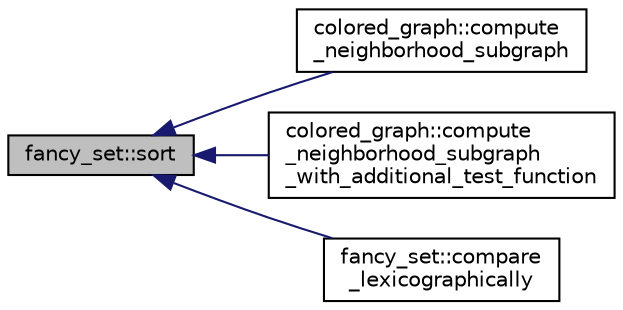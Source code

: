 digraph "fancy_set::sort"
{
  edge [fontname="Helvetica",fontsize="10",labelfontname="Helvetica",labelfontsize="10"];
  node [fontname="Helvetica",fontsize="10",shape=record];
  rankdir="LR";
  Node128 [label="fancy_set::sort",height=0.2,width=0.4,color="black", fillcolor="grey75", style="filled", fontcolor="black"];
  Node128 -> Node129 [dir="back",color="midnightblue",fontsize="10",style="solid",fontname="Helvetica"];
  Node129 [label="colored_graph::compute\l_neighborhood_subgraph",height=0.2,width=0.4,color="black", fillcolor="white", style="filled",URL="$dc/de2/classcolored__graph.html#abea9e2c972a799ae17763b8faad9c37a"];
  Node128 -> Node130 [dir="back",color="midnightblue",fontsize="10",style="solid",fontname="Helvetica"];
  Node130 [label="colored_graph::compute\l_neighborhood_subgraph\l_with_additional_test_function",height=0.2,width=0.4,color="black", fillcolor="white", style="filled",URL="$dc/de2/classcolored__graph.html#a8f463f37779583b7d4fed1ac35097c2c"];
  Node128 -> Node131 [dir="back",color="midnightblue",fontsize="10",style="solid",fontname="Helvetica"];
  Node131 [label="fancy_set::compare\l_lexicographically",height=0.2,width=0.4,color="black", fillcolor="white", style="filled",URL="$d5/da4/classfancy__set.html#ad4de00945e560a432a3d5c88ede380eb"];
}
